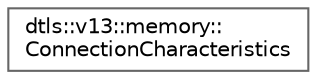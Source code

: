 digraph "Graphical Class Hierarchy"
{
 // LATEX_PDF_SIZE
  bgcolor="transparent";
  edge [fontname=Helvetica,fontsize=10,labelfontname=Helvetica,labelfontsize=10];
  node [fontname=Helvetica,fontsize=10,shape=box,height=0.2,width=0.4];
  rankdir="LR";
  Node0 [id="Node000000",label="dtls::v13::memory::\lConnectionCharacteristics",height=0.2,width=0.4,color="grey40", fillcolor="white", style="filled",URL="$structdtls_1_1v13_1_1memory_1_1ConnectionCharacteristics.html",tooltip=" "];
}
